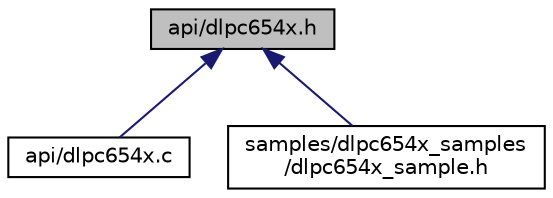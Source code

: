 digraph "api/dlpc654x.h"
{
 // INTERACTIVE_SVG=YES
  edge [fontname="Helvetica",fontsize="10",labelfontname="Helvetica",labelfontsize="10"];
  node [fontname="Helvetica",fontsize="10",shape=record];
  Node1 [label="api/dlpc654x.h",height=0.2,width=0.4,color="black", fillcolor="grey75", style="filled", fontcolor="black"];
  Node1 -> Node2 [dir="back",color="midnightblue",fontsize="10",style="solid",fontname="Helvetica"];
  Node2 [label="api/dlpc654x.c",height=0.2,width=0.4,color="black", fillcolor="white", style="filled",URL="$dlpc654x_8c.html",tooltip="Bootloader commands, Projector Control, Formatter Only Commands. "];
  Node1 -> Node3 [dir="back",color="midnightblue",fontsize="10",style="solid",fontname="Helvetica"];
  Node3 [label="samples/dlpc654x_samples\l/dlpc654x_sample.h",height=0.2,width=0.4,color="black", fillcolor="white", style="filled",URL="$dlpc654x__sample_8h_source.html"];
}
